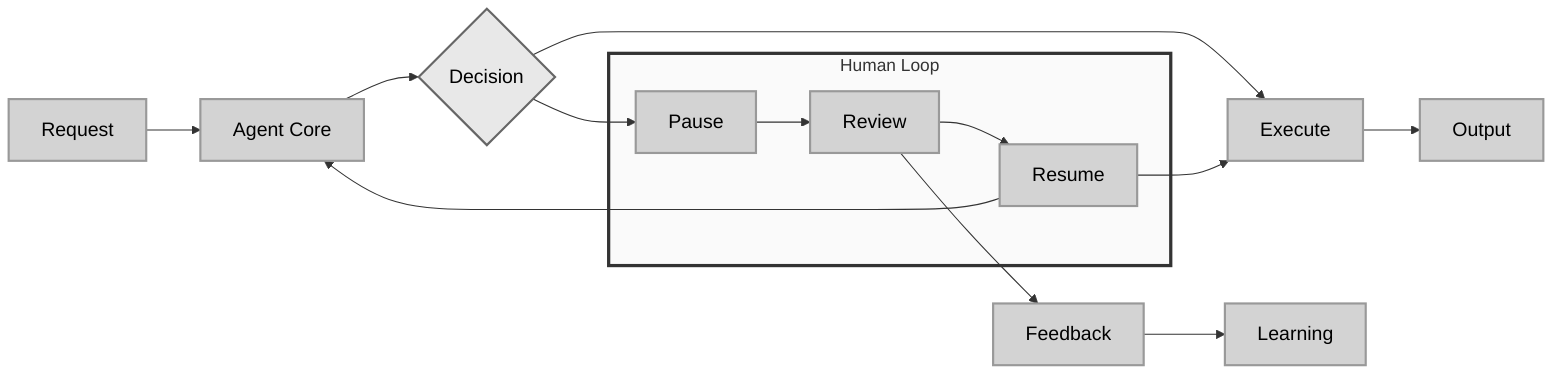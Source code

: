 graph LR
    %% Define nodes
    A[Request] --> B[Agent Core]
    B --> C{Decision}
    C --> D[Execute]
    D --> H[Output]
    C --> E[Pause]
    E --> F[Review]
    F --> G[Resume]
    G --> D
    G --> B
    F --> I[Feedback]
    I --> J[Learning]

    subgraph Human_Loop["Human Loop"]
        E
        F
        G
    end 

    %% Styling
    classDef defaultStyle fill:#d3d3d3,stroke:#999,stroke-width:2px,color:#000,font-size:18px;
    classDef decisionStyle fill:#e8e8e8,stroke:#666,stroke-width:2px,color:#000,font-size:18px;
    classDef loopStyle fill:#fafafa,stroke:#333,stroke-width:3px;

    class A,B,D,E,F,G,H,I,J defaultStyle;
    class C decisionStyle;
    style Human_Loop fill:#fafafa,stroke:#333,stroke-width:3px;